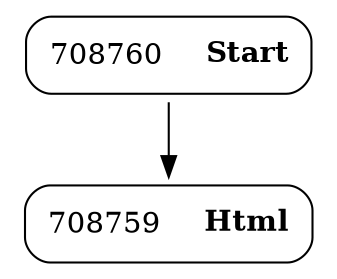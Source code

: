 digraph ast {
node [shape=none];
708760 [label=<<TABLE border='1' cellspacing='0' cellpadding='10' style='rounded' ><TR><TD border='0'>708760</TD><TD border='0'><B>Start</B></TD></TR></TABLE>>];
708760 -> 708759 [weight=2];
708759 [label=<<TABLE border='1' cellspacing='0' cellpadding='10' style='rounded' ><TR><TD border='0'>708759</TD><TD border='0'><B>Html</B></TD></TR></TABLE>>];
}
